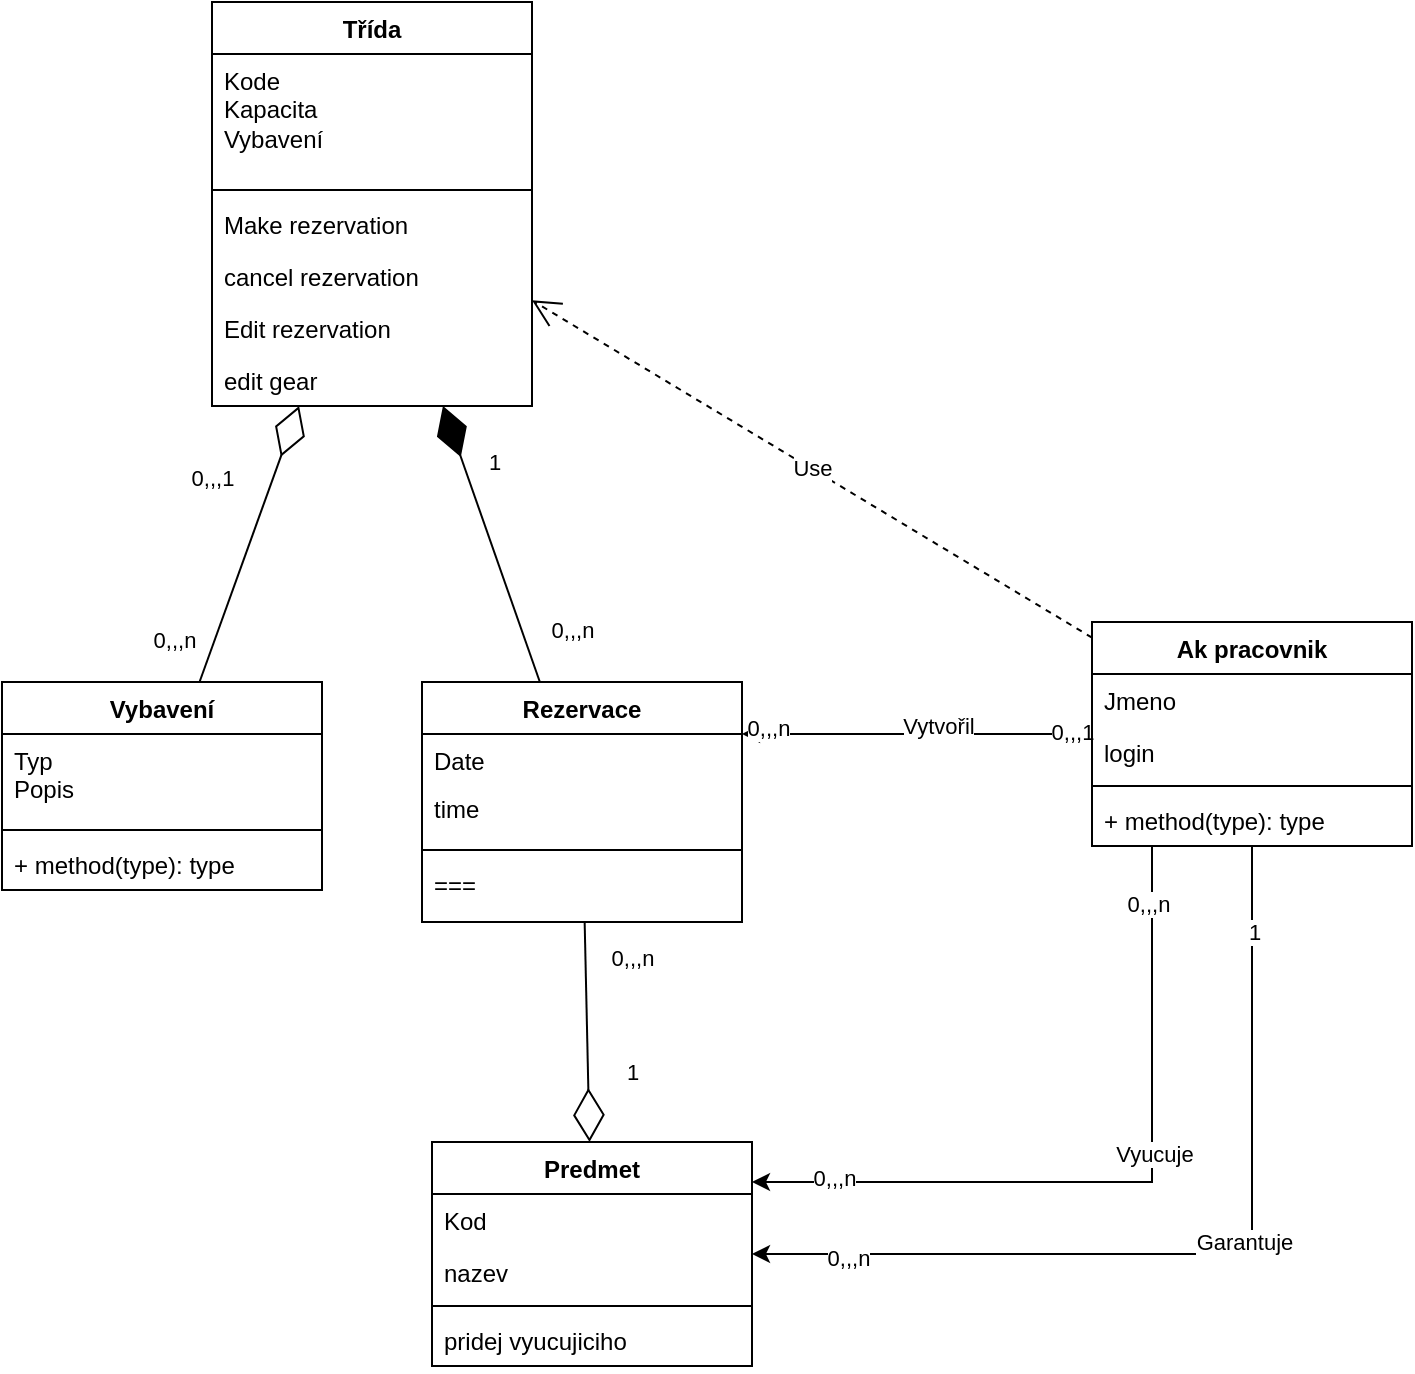 <mxfile version="22.0.3" type="device" pages="2">
  <diagram name="Page-1" id="K_A0CHxyj-tbyTfQdWlD">
    <mxGraphModel dx="1436" dy="844" grid="1" gridSize="10" guides="1" tooltips="1" connect="1" arrows="1" fold="1" page="1" pageScale="1" pageWidth="850" pageHeight="1100" math="0" shadow="0">
      <root>
        <mxCell id="0" />
        <mxCell id="1" parent="0" />
        <mxCell id="DIuKUPTiDO7pCTxg1rqB-5" value="Rezervace" style="swimlane;fontStyle=1;align=center;verticalAlign=top;childLayout=stackLayout;horizontal=1;startSize=26;horizontalStack=0;resizeParent=1;resizeParentMax=0;resizeLast=0;collapsible=1;marginBottom=0;whiteSpace=wrap;html=1;" vertex="1" parent="1">
          <mxGeometry x="295" y="420" width="160" height="120" as="geometry" />
        </mxCell>
        <mxCell id="DIuKUPTiDO7pCTxg1rqB-6" value="Date" style="text;strokeColor=none;fillColor=none;align=left;verticalAlign=top;spacingLeft=4;spacingRight=4;overflow=hidden;rotatable=0;points=[[0,0.5],[1,0.5]];portConstraint=eastwest;whiteSpace=wrap;html=1;" vertex="1" parent="DIuKUPTiDO7pCTxg1rqB-5">
          <mxGeometry y="26" width="160" height="24" as="geometry" />
        </mxCell>
        <mxCell id="DIuKUPTiDO7pCTxg1rqB-25" value="time" style="text;strokeColor=none;fillColor=none;align=left;verticalAlign=top;spacingLeft=4;spacingRight=4;overflow=hidden;rotatable=0;points=[[0,0.5],[1,0.5]];portConstraint=eastwest;whiteSpace=wrap;html=1;" vertex="1" parent="DIuKUPTiDO7pCTxg1rqB-5">
          <mxGeometry y="50" width="160" height="30" as="geometry" />
        </mxCell>
        <mxCell id="DIuKUPTiDO7pCTxg1rqB-7" value="" style="line;strokeWidth=1;fillColor=none;align=left;verticalAlign=middle;spacingTop=-1;spacingLeft=3;spacingRight=3;rotatable=0;labelPosition=right;points=[];portConstraint=eastwest;strokeColor=inherit;" vertex="1" parent="DIuKUPTiDO7pCTxg1rqB-5">
          <mxGeometry y="80" width="160" height="8" as="geometry" />
        </mxCell>
        <mxCell id="DIuKUPTiDO7pCTxg1rqB-8" value="===" style="text;strokeColor=none;fillColor=none;align=left;verticalAlign=top;spacingLeft=4;spacingRight=4;overflow=hidden;rotatable=0;points=[[0,0.5],[1,0.5]];portConstraint=eastwest;whiteSpace=wrap;html=1;" vertex="1" parent="DIuKUPTiDO7pCTxg1rqB-5">
          <mxGeometry y="88" width="160" height="32" as="geometry" />
        </mxCell>
        <mxCell id="DIuKUPTiDO7pCTxg1rqB-10" value="" style="endArrow=diamondThin;endFill=1;endSize=24;html=1;rounded=0;" edge="1" parent="1" source="DIuKUPTiDO7pCTxg1rqB-5" target="DIuKUPTiDO7pCTxg1rqB-19">
          <mxGeometry width="160" relative="1" as="geometry">
            <mxPoint x="370" y="320" as="sourcePoint" />
            <mxPoint x="425" y="352.977" as="targetPoint" />
          </mxGeometry>
        </mxCell>
        <mxCell id="DIuKUPTiDO7pCTxg1rqB-40" value="0,,,n" style="edgeLabel;html=1;align=center;verticalAlign=middle;resizable=0;points=[];" vertex="1" connectable="0" parent="DIuKUPTiDO7pCTxg1rqB-10">
          <mxGeometry x="-0.633" y="-2" relative="1" as="geometry">
            <mxPoint x="23" as="offset" />
          </mxGeometry>
        </mxCell>
        <mxCell id="DIuKUPTiDO7pCTxg1rqB-41" value="1" style="edgeLabel;html=1;align=center;verticalAlign=middle;resizable=0;points=[];" vertex="1" connectable="0" parent="DIuKUPTiDO7pCTxg1rqB-10">
          <mxGeometry x="0.596" relative="1" as="geometry">
            <mxPoint x="15" as="offset" />
          </mxGeometry>
        </mxCell>
        <mxCell id="DIuKUPTiDO7pCTxg1rqB-11" value="Vybavení" style="swimlane;fontStyle=1;align=center;verticalAlign=top;childLayout=stackLayout;horizontal=1;startSize=26;horizontalStack=0;resizeParent=1;resizeParentMax=0;resizeLast=0;collapsible=1;marginBottom=0;whiteSpace=wrap;html=1;" vertex="1" parent="1">
          <mxGeometry x="85" y="420" width="160" height="104" as="geometry" />
        </mxCell>
        <mxCell id="DIuKUPTiDO7pCTxg1rqB-12" value="Typ&lt;br&gt;Popis" style="text;strokeColor=none;fillColor=none;align=left;verticalAlign=top;spacingLeft=4;spacingRight=4;overflow=hidden;rotatable=0;points=[[0,0.5],[1,0.5]];portConstraint=eastwest;whiteSpace=wrap;html=1;" vertex="1" parent="DIuKUPTiDO7pCTxg1rqB-11">
          <mxGeometry y="26" width="160" height="44" as="geometry" />
        </mxCell>
        <mxCell id="DIuKUPTiDO7pCTxg1rqB-13" value="" style="line;strokeWidth=1;fillColor=none;align=left;verticalAlign=middle;spacingTop=-1;spacingLeft=3;spacingRight=3;rotatable=0;labelPosition=right;points=[];portConstraint=eastwest;strokeColor=inherit;" vertex="1" parent="DIuKUPTiDO7pCTxg1rqB-11">
          <mxGeometry y="70" width="160" height="8" as="geometry" />
        </mxCell>
        <mxCell id="DIuKUPTiDO7pCTxg1rqB-14" value="+ method(type): type" style="text;strokeColor=none;fillColor=none;align=left;verticalAlign=top;spacingLeft=4;spacingRight=4;overflow=hidden;rotatable=0;points=[[0,0.5],[1,0.5]];portConstraint=eastwest;whiteSpace=wrap;html=1;" vertex="1" parent="DIuKUPTiDO7pCTxg1rqB-11">
          <mxGeometry y="78" width="160" height="26" as="geometry" />
        </mxCell>
        <mxCell id="DIuKUPTiDO7pCTxg1rqB-19" value="Třída" style="swimlane;fontStyle=1;align=center;verticalAlign=top;childLayout=stackLayout;horizontal=1;startSize=26;horizontalStack=0;resizeParent=1;resizeParentMax=0;resizeLast=0;collapsible=1;marginBottom=0;whiteSpace=wrap;html=1;" vertex="1" parent="1">
          <mxGeometry x="190" y="80" width="160" height="202" as="geometry" />
        </mxCell>
        <mxCell id="DIuKUPTiDO7pCTxg1rqB-20" value="Kode&lt;br&gt;Kapacita&lt;br&gt;Vybavení" style="text;strokeColor=none;fillColor=none;align=left;verticalAlign=top;spacingLeft=4;spacingRight=4;overflow=hidden;rotatable=0;points=[[0,0.5],[1,0.5]];portConstraint=eastwest;whiteSpace=wrap;html=1;" vertex="1" parent="DIuKUPTiDO7pCTxg1rqB-19">
          <mxGeometry y="26" width="160" height="64" as="geometry" />
        </mxCell>
        <mxCell id="DIuKUPTiDO7pCTxg1rqB-21" value="" style="line;strokeWidth=1;fillColor=none;align=left;verticalAlign=middle;spacingTop=-1;spacingLeft=3;spacingRight=3;rotatable=0;labelPosition=right;points=[];portConstraint=eastwest;strokeColor=inherit;" vertex="1" parent="DIuKUPTiDO7pCTxg1rqB-19">
          <mxGeometry y="90" width="160" height="8" as="geometry" />
        </mxCell>
        <mxCell id="DIuKUPTiDO7pCTxg1rqB-22" value="Make rezervation" style="text;strokeColor=none;fillColor=none;align=left;verticalAlign=top;spacingLeft=4;spacingRight=4;overflow=hidden;rotatable=0;points=[[0,0.5],[1,0.5]];portConstraint=eastwest;whiteSpace=wrap;html=1;" vertex="1" parent="DIuKUPTiDO7pCTxg1rqB-19">
          <mxGeometry y="98" width="160" height="26" as="geometry" />
        </mxCell>
        <mxCell id="DIuKUPTiDO7pCTxg1rqB-30" value="cancel rezervation" style="text;strokeColor=none;fillColor=none;align=left;verticalAlign=top;spacingLeft=4;spacingRight=4;overflow=hidden;rotatable=0;points=[[0,0.5],[1,0.5]];portConstraint=eastwest;whiteSpace=wrap;html=1;" vertex="1" parent="DIuKUPTiDO7pCTxg1rqB-19">
          <mxGeometry y="124" width="160" height="26" as="geometry" />
        </mxCell>
        <mxCell id="DIuKUPTiDO7pCTxg1rqB-31" value="Edit rezervation" style="text;strokeColor=none;fillColor=none;align=left;verticalAlign=top;spacingLeft=4;spacingRight=4;overflow=hidden;rotatable=0;points=[[0,0.5],[1,0.5]];portConstraint=eastwest;whiteSpace=wrap;html=1;" vertex="1" parent="DIuKUPTiDO7pCTxg1rqB-19">
          <mxGeometry y="150" width="160" height="26" as="geometry" />
        </mxCell>
        <mxCell id="DIuKUPTiDO7pCTxg1rqB-29" value="edit gear" style="text;strokeColor=none;fillColor=none;align=left;verticalAlign=top;spacingLeft=4;spacingRight=4;overflow=hidden;rotatable=0;points=[[0,0.5],[1,0.5]];portConstraint=eastwest;whiteSpace=wrap;html=1;" vertex="1" parent="DIuKUPTiDO7pCTxg1rqB-19">
          <mxGeometry y="176" width="160" height="26" as="geometry" />
        </mxCell>
        <mxCell id="DIuKUPTiDO7pCTxg1rqB-23" value="" style="endArrow=diamondThin;endFill=0;endSize=24;html=1;rounded=0;" edge="1" parent="1" source="DIuKUPTiDO7pCTxg1rqB-11" target="DIuKUPTiDO7pCTxg1rqB-19">
          <mxGeometry width="160" relative="1" as="geometry">
            <mxPoint x="220" y="380" as="sourcePoint" />
            <mxPoint x="380" y="380" as="targetPoint" />
          </mxGeometry>
        </mxCell>
        <mxCell id="DIuKUPTiDO7pCTxg1rqB-42" value="0,,,n" style="edgeLabel;html=1;align=center;verticalAlign=middle;resizable=0;points=[];" vertex="1" connectable="0" parent="DIuKUPTiDO7pCTxg1rqB-23">
          <mxGeometry x="-0.723" y="-1" relative="1" as="geometry">
            <mxPoint x="-21" y="-2" as="offset" />
          </mxGeometry>
        </mxCell>
        <mxCell id="DIuKUPTiDO7pCTxg1rqB-43" value="0,,,1" style="edgeLabel;html=1;align=center;verticalAlign=middle;resizable=0;points=[];" vertex="1" connectable="0" parent="DIuKUPTiDO7pCTxg1rqB-23">
          <mxGeometry x="0.493" y="-1" relative="1" as="geometry">
            <mxPoint x="-32" as="offset" />
          </mxGeometry>
        </mxCell>
        <mxCell id="DIuKUPTiDO7pCTxg1rqB-49" style="edgeStyle=orthogonalEdgeStyle;rounded=0;orthogonalLoop=1;jettySize=auto;html=1;endArrow=none;endFill=0;startArrow=classic;startFill=1;" edge="1" parent="1" source="DIuKUPTiDO7pCTxg1rqB-32" target="DIuKUPTiDO7pCTxg1rqB-44">
          <mxGeometry relative="1" as="geometry">
            <Array as="points">
              <mxPoint x="660" y="670" />
            </Array>
          </mxGeometry>
        </mxCell>
        <mxCell id="DIuKUPTiDO7pCTxg1rqB-51" value="Vyucuje" style="edgeLabel;html=1;align=center;verticalAlign=middle;resizable=0;points=[];" vertex="1" connectable="0" parent="DIuKUPTiDO7pCTxg1rqB-49">
          <mxGeometry x="0.164" y="-1" relative="1" as="geometry">
            <mxPoint as="offset" />
          </mxGeometry>
        </mxCell>
        <mxCell id="DIuKUPTiDO7pCTxg1rqB-58" value="0,,,n" style="edgeLabel;html=1;align=center;verticalAlign=middle;resizable=0;points=[];" vertex="1" connectable="0" parent="DIuKUPTiDO7pCTxg1rqB-49">
          <mxGeometry x="0.842" y="2" relative="1" as="geometry">
            <mxPoint as="offset" />
          </mxGeometry>
        </mxCell>
        <mxCell id="DIuKUPTiDO7pCTxg1rqB-61" value="0,,,n" style="edgeLabel;html=1;align=center;verticalAlign=middle;resizable=0;points=[];" vertex="1" connectable="0" parent="DIuKUPTiDO7pCTxg1rqB-49">
          <mxGeometry x="-0.779" y="2" relative="1" as="geometry">
            <mxPoint as="offset" />
          </mxGeometry>
        </mxCell>
        <mxCell id="DIuKUPTiDO7pCTxg1rqB-32" value="Predmet" style="swimlane;fontStyle=1;align=center;verticalAlign=top;childLayout=stackLayout;horizontal=1;startSize=26;horizontalStack=0;resizeParent=1;resizeParentMax=0;resizeLast=0;collapsible=1;marginBottom=0;whiteSpace=wrap;html=1;" vertex="1" parent="1">
          <mxGeometry x="300" y="650" width="160" height="112" as="geometry" />
        </mxCell>
        <mxCell id="DIuKUPTiDO7pCTxg1rqB-33" value="Kod" style="text;strokeColor=none;fillColor=none;align=left;verticalAlign=top;spacingLeft=4;spacingRight=4;overflow=hidden;rotatable=0;points=[[0,0.5],[1,0.5]];portConstraint=eastwest;whiteSpace=wrap;html=1;" vertex="1" parent="DIuKUPTiDO7pCTxg1rqB-32">
          <mxGeometry y="26" width="160" height="26" as="geometry" />
        </mxCell>
        <mxCell id="DIuKUPTiDO7pCTxg1rqB-37" value="nazev" style="text;strokeColor=none;fillColor=none;align=left;verticalAlign=top;spacingLeft=4;spacingRight=4;overflow=hidden;rotatable=0;points=[[0,0.5],[1,0.5]];portConstraint=eastwest;whiteSpace=wrap;html=1;" vertex="1" parent="DIuKUPTiDO7pCTxg1rqB-32">
          <mxGeometry y="52" width="160" height="26" as="geometry" />
        </mxCell>
        <mxCell id="DIuKUPTiDO7pCTxg1rqB-34" value="" style="line;strokeWidth=1;fillColor=none;align=left;verticalAlign=middle;spacingTop=-1;spacingLeft=3;spacingRight=3;rotatable=0;labelPosition=right;points=[];portConstraint=eastwest;strokeColor=inherit;" vertex="1" parent="DIuKUPTiDO7pCTxg1rqB-32">
          <mxGeometry y="78" width="160" height="8" as="geometry" />
        </mxCell>
        <mxCell id="DIuKUPTiDO7pCTxg1rqB-35" value="pridej vyucujiciho" style="text;strokeColor=none;fillColor=none;align=left;verticalAlign=top;spacingLeft=4;spacingRight=4;overflow=hidden;rotatable=0;points=[[0,0.5],[1,0.5]];portConstraint=eastwest;whiteSpace=wrap;html=1;" vertex="1" parent="DIuKUPTiDO7pCTxg1rqB-32">
          <mxGeometry y="86" width="160" height="26" as="geometry" />
        </mxCell>
        <mxCell id="DIuKUPTiDO7pCTxg1rqB-36" value="" style="endArrow=diamondThin;endFill=0;endSize=24;html=1;rounded=0;" edge="1" parent="1" source="DIuKUPTiDO7pCTxg1rqB-5" target="DIuKUPTiDO7pCTxg1rqB-32">
          <mxGeometry width="160" relative="1" as="geometry">
            <mxPoint x="570" y="540" as="sourcePoint" />
            <mxPoint x="730" y="540" as="targetPoint" />
          </mxGeometry>
        </mxCell>
        <mxCell id="DIuKUPTiDO7pCTxg1rqB-38" value="0,,,n" style="edgeLabel;html=1;align=center;verticalAlign=middle;resizable=0;points=[];" vertex="1" connectable="0" parent="DIuKUPTiDO7pCTxg1rqB-36">
          <mxGeometry x="-0.674" y="-3" relative="1" as="geometry">
            <mxPoint x="26" as="offset" />
          </mxGeometry>
        </mxCell>
        <mxCell id="DIuKUPTiDO7pCTxg1rqB-39" value="1" style="edgeLabel;html=1;align=center;verticalAlign=middle;resizable=0;points=[];" vertex="1" connectable="0" parent="DIuKUPTiDO7pCTxg1rqB-36">
          <mxGeometry x="0.364" y="1" relative="1" as="geometry">
            <mxPoint x="21" as="offset" />
          </mxGeometry>
        </mxCell>
        <mxCell id="DIuKUPTiDO7pCTxg1rqB-53" style="edgeStyle=orthogonalEdgeStyle;rounded=0;orthogonalLoop=1;jettySize=auto;html=1;" edge="1" parent="1" source="DIuKUPTiDO7pCTxg1rqB-44" target="DIuKUPTiDO7pCTxg1rqB-5">
          <mxGeometry relative="1" as="geometry">
            <Array as="points">
              <mxPoint x="670" y="480" />
            </Array>
          </mxGeometry>
        </mxCell>
        <mxCell id="DIuKUPTiDO7pCTxg1rqB-54" value="Vytvořil" style="edgeLabel;html=1;align=center;verticalAlign=middle;resizable=0;points=[];" vertex="1" connectable="0" parent="DIuKUPTiDO7pCTxg1rqB-53">
          <mxGeometry x="-0.122" y="-4" relative="1" as="geometry">
            <mxPoint as="offset" />
          </mxGeometry>
        </mxCell>
        <mxCell id="DIuKUPTiDO7pCTxg1rqB-56" value="0,,,1" style="edgeLabel;html=1;align=center;verticalAlign=middle;resizable=0;points=[];" vertex="1" connectable="0" parent="DIuKUPTiDO7pCTxg1rqB-53">
          <mxGeometry x="-0.88" y="-1" relative="1" as="geometry">
            <mxPoint as="offset" />
          </mxGeometry>
        </mxCell>
        <mxCell id="DIuKUPTiDO7pCTxg1rqB-57" value="0,,,n" style="edgeLabel;html=1;align=center;verticalAlign=middle;resizable=0;points=[];" vertex="1" connectable="0" parent="DIuKUPTiDO7pCTxg1rqB-53">
          <mxGeometry x="0.855" y="-3" relative="1" as="geometry">
            <mxPoint as="offset" />
          </mxGeometry>
        </mxCell>
        <mxCell id="DIuKUPTiDO7pCTxg1rqB-44" value="Ak pracovnik" style="swimlane;fontStyle=1;align=center;verticalAlign=top;childLayout=stackLayout;horizontal=1;startSize=26;horizontalStack=0;resizeParent=1;resizeParentMax=0;resizeLast=0;collapsible=1;marginBottom=0;whiteSpace=wrap;html=1;" vertex="1" parent="1">
          <mxGeometry x="630" y="390" width="160" height="112" as="geometry" />
        </mxCell>
        <mxCell id="DIuKUPTiDO7pCTxg1rqB-45" value="Jmeno" style="text;strokeColor=none;fillColor=none;align=left;verticalAlign=top;spacingLeft=4;spacingRight=4;overflow=hidden;rotatable=0;points=[[0,0.5],[1,0.5]];portConstraint=eastwest;whiteSpace=wrap;html=1;" vertex="1" parent="DIuKUPTiDO7pCTxg1rqB-44">
          <mxGeometry y="26" width="160" height="26" as="geometry" />
        </mxCell>
        <mxCell id="DIuKUPTiDO7pCTxg1rqB-48" value="login" style="text;strokeColor=none;fillColor=none;align=left;verticalAlign=top;spacingLeft=4;spacingRight=4;overflow=hidden;rotatable=0;points=[[0,0.5],[1,0.5]];portConstraint=eastwest;whiteSpace=wrap;html=1;" vertex="1" parent="DIuKUPTiDO7pCTxg1rqB-44">
          <mxGeometry y="52" width="160" height="26" as="geometry" />
        </mxCell>
        <mxCell id="DIuKUPTiDO7pCTxg1rqB-46" value="" style="line;strokeWidth=1;fillColor=none;align=left;verticalAlign=middle;spacingTop=-1;spacingLeft=3;spacingRight=3;rotatable=0;labelPosition=right;points=[];portConstraint=eastwest;strokeColor=inherit;" vertex="1" parent="DIuKUPTiDO7pCTxg1rqB-44">
          <mxGeometry y="78" width="160" height="8" as="geometry" />
        </mxCell>
        <mxCell id="DIuKUPTiDO7pCTxg1rqB-47" value="+ method(type): type" style="text;strokeColor=none;fillColor=none;align=left;verticalAlign=top;spacingLeft=4;spacingRight=4;overflow=hidden;rotatable=0;points=[[0,0.5],[1,0.5]];portConstraint=eastwest;whiteSpace=wrap;html=1;" vertex="1" parent="DIuKUPTiDO7pCTxg1rqB-44">
          <mxGeometry y="86" width="160" height="26" as="geometry" />
        </mxCell>
        <mxCell id="DIuKUPTiDO7pCTxg1rqB-50" style="edgeStyle=orthogonalEdgeStyle;rounded=0;orthogonalLoop=1;jettySize=auto;html=1;endArrow=none;endFill=0;startArrow=classic;startFill=1;" edge="1" parent="1" source="DIuKUPTiDO7pCTxg1rqB-32" target="DIuKUPTiDO7pCTxg1rqB-44">
          <mxGeometry relative="1" as="geometry" />
        </mxCell>
        <mxCell id="DIuKUPTiDO7pCTxg1rqB-52" value="Garantuje" style="edgeLabel;html=1;align=center;verticalAlign=middle;resizable=0;points=[];" vertex="1" connectable="0" parent="DIuKUPTiDO7pCTxg1rqB-50">
          <mxGeometry x="0.127" y="4" relative="1" as="geometry">
            <mxPoint as="offset" />
          </mxGeometry>
        </mxCell>
        <mxCell id="DIuKUPTiDO7pCTxg1rqB-59" value="1" style="edgeLabel;html=1;align=center;verticalAlign=middle;resizable=0;points=[];" vertex="1" connectable="0" parent="DIuKUPTiDO7pCTxg1rqB-50">
          <mxGeometry x="0.81" y="-1" relative="1" as="geometry">
            <mxPoint as="offset" />
          </mxGeometry>
        </mxCell>
        <mxCell id="DIuKUPTiDO7pCTxg1rqB-60" value="0,,,n" style="edgeLabel;html=1;align=center;verticalAlign=middle;resizable=0;points=[];" vertex="1" connectable="0" parent="DIuKUPTiDO7pCTxg1rqB-50">
          <mxGeometry x="-0.789" y="-2" relative="1" as="geometry">
            <mxPoint as="offset" />
          </mxGeometry>
        </mxCell>
        <mxCell id="DIuKUPTiDO7pCTxg1rqB-62" value="Use" style="endArrow=open;endSize=12;dashed=1;html=1;rounded=0;" edge="1" parent="1" source="DIuKUPTiDO7pCTxg1rqB-44" target="DIuKUPTiDO7pCTxg1rqB-19">
          <mxGeometry width="160" relative="1" as="geometry">
            <mxPoint x="450" y="800" as="sourcePoint" />
            <mxPoint x="610" y="800" as="targetPoint" />
          </mxGeometry>
        </mxCell>
      </root>
    </mxGraphModel>
  </diagram>
  <diagram id="SdekrTywyFKQasDVGguf" name="Page-2">
    <mxGraphModel dx="1221" dy="717" grid="1" gridSize="10" guides="1" tooltips="1" connect="1" arrows="1" fold="1" page="1" pageScale="1" pageWidth="850" pageHeight="1100" math="0" shadow="0">
      <root>
        <mxCell id="0" />
        <mxCell id="1" parent="0" />
        <mxCell id="0g2oyvHHVBYQn8uMMlgE-1" value="Tea" style="swimlane;fontStyle=1;align=center;verticalAlign=top;childLayout=stackLayout;horizontal=1;startSize=26;horizontalStack=0;resizeParent=1;resizeParentMax=0;resizeLast=0;collapsible=1;marginBottom=0;whiteSpace=wrap;html=1;" vertex="1" parent="1">
          <mxGeometry x="190" y="240" width="160" height="86" as="geometry" />
        </mxCell>
        <mxCell id="0g2oyvHHVBYQn8uMMlgE-2" value="Typ" style="text;strokeColor=none;fillColor=none;align=left;verticalAlign=top;spacingLeft=4;spacingRight=4;overflow=hidden;rotatable=0;points=[[0,0.5],[1,0.5]];portConstraint=eastwest;whiteSpace=wrap;html=1;" vertex="1" parent="0g2oyvHHVBYQn8uMMlgE-1">
          <mxGeometry y="26" width="160" height="26" as="geometry" />
        </mxCell>
        <mxCell id="0g2oyvHHVBYQn8uMMlgE-3" value="" style="line;strokeWidth=1;fillColor=none;align=left;verticalAlign=middle;spacingTop=-1;spacingLeft=3;spacingRight=3;rotatable=0;labelPosition=right;points=[];portConstraint=eastwest;strokeColor=inherit;" vertex="1" parent="0g2oyvHHVBYQn8uMMlgE-1">
          <mxGeometry y="52" width="160" height="8" as="geometry" />
        </mxCell>
        <mxCell id="0g2oyvHHVBYQn8uMMlgE-4" value="+ method(type): type" style="text;strokeColor=none;fillColor=none;align=left;verticalAlign=top;spacingLeft=4;spacingRight=4;overflow=hidden;rotatable=0;points=[[0,0.5],[1,0.5]];portConstraint=eastwest;whiteSpace=wrap;html=1;" vertex="1" parent="0g2oyvHHVBYQn8uMMlgE-1">
          <mxGeometry y="60" width="160" height="26" as="geometry" />
        </mxCell>
        <mxCell id="0g2oyvHHVBYQn8uMMlgE-5" value="Origin" style="swimlane;fontStyle=1;align=center;verticalAlign=top;childLayout=stackLayout;horizontal=1;startSize=26;horizontalStack=0;resizeParent=1;resizeParentMax=0;resizeLast=0;collapsible=1;marginBottom=0;whiteSpace=wrap;html=1;" vertex="1" parent="1">
          <mxGeometry x="200" y="30" width="160" height="112" as="geometry" />
        </mxCell>
        <mxCell id="0g2oyvHHVBYQn8uMMlgE-6" value="State" style="text;strokeColor=none;fillColor=none;align=left;verticalAlign=top;spacingLeft=4;spacingRight=4;overflow=hidden;rotatable=0;points=[[0,0.5],[1,0.5]];portConstraint=eastwest;whiteSpace=wrap;html=1;" vertex="1" parent="0g2oyvHHVBYQn8uMMlgE-5">
          <mxGeometry y="26" width="160" height="26" as="geometry" />
        </mxCell>
        <mxCell id="0g2oyvHHVBYQn8uMMlgE-9" value="Area" style="text;strokeColor=none;fillColor=none;align=left;verticalAlign=top;spacingLeft=4;spacingRight=4;overflow=hidden;rotatable=0;points=[[0,0.5],[1,0.5]];portConstraint=eastwest;whiteSpace=wrap;html=1;" vertex="1" parent="0g2oyvHHVBYQn8uMMlgE-5">
          <mxGeometry y="52" width="160" height="26" as="geometry" />
        </mxCell>
        <mxCell id="0g2oyvHHVBYQn8uMMlgE-7" value="" style="line;strokeWidth=1;fillColor=none;align=left;verticalAlign=middle;spacingTop=-1;spacingLeft=3;spacingRight=3;rotatable=0;labelPosition=right;points=[];portConstraint=eastwest;strokeColor=inherit;" vertex="1" parent="0g2oyvHHVBYQn8uMMlgE-5">
          <mxGeometry y="78" width="160" height="8" as="geometry" />
        </mxCell>
        <mxCell id="0g2oyvHHVBYQn8uMMlgE-8" value="+ method(type): type" style="text;strokeColor=none;fillColor=none;align=left;verticalAlign=top;spacingLeft=4;spacingRight=4;overflow=hidden;rotatable=0;points=[[0,0.5],[1,0.5]];portConstraint=eastwest;whiteSpace=wrap;html=1;" vertex="1" parent="0g2oyvHHVBYQn8uMMlgE-5">
          <mxGeometry y="86" width="160" height="26" as="geometry" />
        </mxCell>
        <mxCell id="0g2oyvHHVBYQn8uMMlgE-10" value="Tea shipment" style="swimlane;fontStyle=1;align=center;verticalAlign=top;childLayout=stackLayout;horizontal=1;startSize=26;horizontalStack=0;resizeParent=1;resizeParentMax=0;resizeLast=0;collapsible=1;marginBottom=0;whiteSpace=wrap;html=1;" vertex="1" parent="1">
          <mxGeometry x="630" y="150" width="160" height="164" as="geometry" />
        </mxCell>
        <mxCell id="0g2oyvHHVBYQn8uMMlgE-11" value="ammount" style="text;strokeColor=none;fillColor=none;align=left;verticalAlign=top;spacingLeft=4;spacingRight=4;overflow=hidden;rotatable=0;points=[[0,0.5],[1,0.5]];portConstraint=eastwest;whiteSpace=wrap;html=1;" vertex="1" parent="0g2oyvHHVBYQn8uMMlgE-10">
          <mxGeometry y="26" width="160" height="26" as="geometry" />
        </mxCell>
        <mxCell id="0g2oyvHHVBYQn8uMMlgE-14" value="shipment date" style="text;strokeColor=none;fillColor=none;align=left;verticalAlign=top;spacingLeft=4;spacingRight=4;overflow=hidden;rotatable=0;points=[[0,0.5],[1,0.5]];portConstraint=eastwest;whiteSpace=wrap;html=1;" vertex="1" parent="0g2oyvHHVBYQn8uMMlgE-10">
          <mxGeometry y="52" width="160" height="26" as="geometry" />
        </mxCell>
        <mxCell id="0g2oyvHHVBYQn8uMMlgE-15" value="original price" style="text;strokeColor=none;fillColor=none;align=left;verticalAlign=top;spacingLeft=4;spacingRight=4;overflow=hidden;rotatable=0;points=[[0,0.5],[1,0.5]];portConstraint=eastwest;whiteSpace=wrap;html=1;" vertex="1" parent="0g2oyvHHVBYQn8uMMlgE-10">
          <mxGeometry y="78" width="160" height="26" as="geometry" />
        </mxCell>
        <mxCell id="0g2oyvHHVBYQn8uMMlgE-16" value="actual price" style="text;strokeColor=none;fillColor=none;align=left;verticalAlign=top;spacingLeft=4;spacingRight=4;overflow=hidden;rotatable=0;points=[[0,0.5],[1,0.5]];portConstraint=eastwest;whiteSpace=wrap;html=1;" vertex="1" parent="0g2oyvHHVBYQn8uMMlgE-10">
          <mxGeometry y="104" width="160" height="26" as="geometry" />
        </mxCell>
        <mxCell id="0g2oyvHHVBYQn8uMMlgE-12" value="" style="line;strokeWidth=1;fillColor=none;align=left;verticalAlign=middle;spacingTop=-1;spacingLeft=3;spacingRight=3;rotatable=0;labelPosition=right;points=[];portConstraint=eastwest;strokeColor=inherit;" vertex="1" parent="0g2oyvHHVBYQn8uMMlgE-10">
          <mxGeometry y="130" width="160" height="8" as="geometry" />
        </mxCell>
        <mxCell id="0g2oyvHHVBYQn8uMMlgE-13" value="+ method(type): type" style="text;strokeColor=none;fillColor=none;align=left;verticalAlign=top;spacingLeft=4;spacingRight=4;overflow=hidden;rotatable=0;points=[[0,0.5],[1,0.5]];portConstraint=eastwest;whiteSpace=wrap;html=1;" vertex="1" parent="0g2oyvHHVBYQn8uMMlgE-10">
          <mxGeometry y="138" width="160" height="26" as="geometry" />
        </mxCell>
        <mxCell id="0g2oyvHHVBYQn8uMMlgE-17" value="Distributor" style="swimlane;fontStyle=1;align=center;verticalAlign=top;childLayout=stackLayout;horizontal=1;startSize=26;horizontalStack=0;resizeParent=1;resizeParentMax=0;resizeLast=0;collapsible=1;marginBottom=0;whiteSpace=wrap;html=1;" vertex="1" parent="1">
          <mxGeometry x="90" y="633" width="160" height="86" as="geometry" />
        </mxCell>
        <mxCell id="0g2oyvHHVBYQn8uMMlgE-18" value="+ field: type" style="text;strokeColor=none;fillColor=none;align=left;verticalAlign=top;spacingLeft=4;spacingRight=4;overflow=hidden;rotatable=0;points=[[0,0.5],[1,0.5]];portConstraint=eastwest;whiteSpace=wrap;html=1;" vertex="1" parent="0g2oyvHHVBYQn8uMMlgE-17">
          <mxGeometry y="26" width="160" height="26" as="geometry" />
        </mxCell>
        <mxCell id="0g2oyvHHVBYQn8uMMlgE-19" value="" style="line;strokeWidth=1;fillColor=none;align=left;verticalAlign=middle;spacingTop=-1;spacingLeft=3;spacingRight=3;rotatable=0;labelPosition=right;points=[];portConstraint=eastwest;strokeColor=inherit;" vertex="1" parent="0g2oyvHHVBYQn8uMMlgE-17">
          <mxGeometry y="52" width="160" height="8" as="geometry" />
        </mxCell>
        <mxCell id="0g2oyvHHVBYQn8uMMlgE-20" value="send email" style="text;strokeColor=none;fillColor=none;align=left;verticalAlign=top;spacingLeft=4;spacingRight=4;overflow=hidden;rotatable=0;points=[[0,0.5],[1,0.5]];portConstraint=eastwest;whiteSpace=wrap;html=1;" vertex="1" parent="0g2oyvHHVBYQn8uMMlgE-17">
          <mxGeometry y="60" width="160" height="26" as="geometry" />
        </mxCell>
        <mxCell id="0g2oyvHHVBYQn8uMMlgE-21" value="Buyer" style="swimlane;fontStyle=1;align=center;verticalAlign=top;childLayout=stackLayout;horizontal=1;startSize=26;horizontalStack=0;resizeParent=1;resizeParentMax=0;resizeLast=0;collapsible=1;marginBottom=0;whiteSpace=wrap;html=1;" vertex="1" parent="1">
          <mxGeometry x="345" y="633" width="160" height="86" as="geometry" />
        </mxCell>
        <mxCell id="0g2oyvHHVBYQn8uMMlgE-22" value="Address" style="text;strokeColor=none;fillColor=none;align=left;verticalAlign=top;spacingLeft=4;spacingRight=4;overflow=hidden;rotatable=0;points=[[0,0.5],[1,0.5]];portConstraint=eastwest;whiteSpace=wrap;html=1;" vertex="1" parent="0g2oyvHHVBYQn8uMMlgE-21">
          <mxGeometry y="26" width="160" height="26" as="geometry" />
        </mxCell>
        <mxCell id="0g2oyvHHVBYQn8uMMlgE-23" value="" style="line;strokeWidth=1;fillColor=none;align=left;verticalAlign=middle;spacingTop=-1;spacingLeft=3;spacingRight=3;rotatable=0;labelPosition=right;points=[];portConstraint=eastwest;strokeColor=inherit;" vertex="1" parent="0g2oyvHHVBYQn8uMMlgE-21">
          <mxGeometry y="52" width="160" height="8" as="geometry" />
        </mxCell>
        <mxCell id="0g2oyvHHVBYQn8uMMlgE-24" value="send email" style="text;strokeColor=none;fillColor=none;align=left;verticalAlign=top;spacingLeft=4;spacingRight=4;overflow=hidden;rotatable=0;points=[[0,0.5],[1,0.5]];portConstraint=eastwest;whiteSpace=wrap;html=1;" vertex="1" parent="0g2oyvHHVBYQn8uMMlgE-21">
          <mxGeometry y="60" width="160" height="26" as="geometry" />
        </mxCell>
        <mxCell id="0g2oyvHHVBYQn8uMMlgE-25" value="Includes" style="swimlane;fontStyle=1;align=center;verticalAlign=top;childLayout=stackLayout;horizontal=1;startSize=26;horizontalStack=0;resizeParent=1;resizeParentMax=0;resizeLast=0;collapsible=1;marginBottom=0;whiteSpace=wrap;html=1;" vertex="1" parent="1">
          <mxGeometry x="660" y="620" width="160" height="112" as="geometry" />
        </mxCell>
        <mxCell id="0g2oyvHHVBYQn8uMMlgE-26" value="Ammount" style="text;strokeColor=none;fillColor=none;align=left;verticalAlign=top;spacingLeft=4;spacingRight=4;overflow=hidden;rotatable=0;points=[[0,0.5],[1,0.5]];portConstraint=eastwest;whiteSpace=wrap;html=1;" vertex="1" parent="0g2oyvHHVBYQn8uMMlgE-25">
          <mxGeometry y="26" width="160" height="26" as="geometry" />
        </mxCell>
        <mxCell id="0g2oyvHHVBYQn8uMMlgE-44" value="Price" style="text;strokeColor=none;fillColor=none;align=left;verticalAlign=top;spacingLeft=4;spacingRight=4;overflow=hidden;rotatable=0;points=[[0,0.5],[1,0.5]];portConstraint=eastwest;whiteSpace=wrap;html=1;" vertex="1" parent="0g2oyvHHVBYQn8uMMlgE-25">
          <mxGeometry y="52" width="160" height="26" as="geometry" />
        </mxCell>
        <mxCell id="0g2oyvHHVBYQn8uMMlgE-27" value="" style="line;strokeWidth=1;fillColor=none;align=left;verticalAlign=middle;spacingTop=-1;spacingLeft=3;spacingRight=3;rotatable=0;labelPosition=right;points=[];portConstraint=eastwest;strokeColor=inherit;" vertex="1" parent="0g2oyvHHVBYQn8uMMlgE-25">
          <mxGeometry y="78" width="160" height="8" as="geometry" />
        </mxCell>
        <mxCell id="0g2oyvHHVBYQn8uMMlgE-28" value="+ method(type): type" style="text;strokeColor=none;fillColor=none;align=left;verticalAlign=top;spacingLeft=4;spacingRight=4;overflow=hidden;rotatable=0;points=[[0,0.5],[1,0.5]];portConstraint=eastwest;whiteSpace=wrap;html=1;" vertex="1" parent="0g2oyvHHVBYQn8uMMlgE-25">
          <mxGeometry y="86" width="160" height="26" as="geometry" />
        </mxCell>
        <mxCell id="0g2oyvHHVBYQn8uMMlgE-37" value="Order" style="swimlane;fontStyle=1;align=center;verticalAlign=top;childLayout=stackLayout;horizontal=1;startSize=26;horizontalStack=0;resizeParent=1;resizeParentMax=0;resizeLast=0;collapsible=1;marginBottom=0;whiteSpace=wrap;html=1;" vertex="1" parent="1">
          <mxGeometry x="360" y="436" width="160" height="114" as="geometry" />
        </mxCell>
        <mxCell id="0g2oyvHHVBYQn8uMMlgE-38" value="Date" style="text;strokeColor=none;fillColor=none;align=left;verticalAlign=top;spacingLeft=4;spacingRight=4;overflow=hidden;rotatable=0;points=[[0,0.5],[1,0.5]];portConstraint=eastwest;whiteSpace=wrap;html=1;" vertex="1" parent="0g2oyvHHVBYQn8uMMlgE-37">
          <mxGeometry y="26" width="160" height="26" as="geometry" />
        </mxCell>
        <mxCell id="0g2oyvHHVBYQn8uMMlgE-41" value="Status" style="text;strokeColor=none;fillColor=none;align=left;verticalAlign=top;spacingLeft=4;spacingRight=4;overflow=hidden;rotatable=0;points=[[0,0.5],[1,0.5]];portConstraint=eastwest;whiteSpace=wrap;html=1;" vertex="1" parent="0g2oyvHHVBYQn8uMMlgE-37">
          <mxGeometry y="52" width="160" height="28" as="geometry" />
        </mxCell>
        <mxCell id="0g2oyvHHVBYQn8uMMlgE-39" value="" style="line;strokeWidth=1;fillColor=none;align=left;verticalAlign=middle;spacingTop=-1;spacingLeft=3;spacingRight=3;rotatable=0;labelPosition=right;points=[];portConstraint=eastwest;strokeColor=inherit;" vertex="1" parent="0g2oyvHHVBYQn8uMMlgE-37">
          <mxGeometry y="80" width="160" height="8" as="geometry" />
        </mxCell>
        <mxCell id="0g2oyvHHVBYQn8uMMlgE-40" value="+ method(type): type" style="text;strokeColor=none;fillColor=none;align=left;verticalAlign=top;spacingLeft=4;spacingRight=4;overflow=hidden;rotatable=0;points=[[0,0.5],[1,0.5]];portConstraint=eastwest;whiteSpace=wrap;html=1;" vertex="1" parent="0g2oyvHHVBYQn8uMMlgE-37">
          <mxGeometry y="88" width="160" height="26" as="geometry" />
        </mxCell>
        <mxCell id="0g2oyvHHVBYQn8uMMlgE-42" value="" style="endArrow=diamondThin;endFill=1;endSize=24;html=1;rounded=0;" edge="1" parent="1" source="0g2oyvHHVBYQn8uMMlgE-10" target="0g2oyvHHVBYQn8uMMlgE-1">
          <mxGeometry width="160" relative="1" as="geometry">
            <mxPoint x="430" y="200" as="sourcePoint" />
            <mxPoint x="590" y="200" as="targetPoint" />
          </mxGeometry>
        </mxCell>
        <mxCell id="0g2oyvHHVBYQn8uMMlgE-52" value="" style="endArrow=diamondThin;endFill=1;endSize=24;html=1;rounded=0;" edge="1" parent="1" source="0g2oyvHHVBYQn8uMMlgE-37" target="0g2oyvHHVBYQn8uMMlgE-21">
          <mxGeometry width="160" relative="1" as="geometry">
            <mxPoint x="320" y="690" as="sourcePoint" />
            <mxPoint x="480" y="690" as="targetPoint" />
          </mxGeometry>
        </mxCell>
        <mxCell id="0g2oyvHHVBYQn8uMMlgE-55" value="" style="text;strokeColor=none;fillColor=none;align=left;verticalAlign=middle;spacingTop=-1;spacingLeft=4;spacingRight=4;rotatable=0;labelPosition=right;points=[];portConstraint=eastwest;" vertex="1" parent="1">
          <mxGeometry x="220" y="448" width="20" height="14" as="geometry" />
        </mxCell>
        <mxCell id="0g2oyvHHVBYQn8uMMlgE-58" value="" style="text;strokeColor=none;fillColor=none;align=left;verticalAlign=middle;spacingTop=-1;spacingLeft=4;spacingRight=4;rotatable=0;labelPosition=right;points=[];portConstraint=eastwest;" vertex="1" parent="1">
          <mxGeometry x="710" y="448" width="20" height="14" as="geometry" />
        </mxCell>
        <mxCell id="0g2oyvHHVBYQn8uMMlgE-59" style="edgeStyle=orthogonalEdgeStyle;rounded=0;orthogonalLoop=1;jettySize=auto;html=1;" edge="1" parent="1" source="0g2oyvHHVBYQn8uMMlgE-25" target="0g2oyvHHVBYQn8uMMlgE-58">
          <mxGeometry relative="1" as="geometry">
            <mxPoint x="760" y="455" as="targetPoint" />
          </mxGeometry>
        </mxCell>
        <mxCell id="0g2oyvHHVBYQn8uMMlgE-60" style="edgeStyle=orthogonalEdgeStyle;rounded=0;orthogonalLoop=1;jettySize=auto;html=1;" edge="1" parent="1" source="0g2oyvHHVBYQn8uMMlgE-37" target="0g2oyvHHVBYQn8uMMlgE-58">
          <mxGeometry relative="1" as="geometry">
            <mxPoint x="590" y="550" as="targetPoint" />
          </mxGeometry>
        </mxCell>
        <mxCell id="0g2oyvHHVBYQn8uMMlgE-61" style="edgeStyle=orthogonalEdgeStyle;rounded=0;orthogonalLoop=1;jettySize=auto;html=1;endArrow=none;endFill=0;startArrow=none;startFill=0;" edge="1" parent="1" source="0g2oyvHHVBYQn8uMMlgE-10" target="0g2oyvHHVBYQn8uMMlgE-58">
          <mxGeometry relative="1" as="geometry">
            <Array as="points">
              <mxPoint x="810" y="301" />
              <mxPoint x="810" y="381" />
              <mxPoint x="720" y="381" />
            </Array>
          </mxGeometry>
        </mxCell>
      </root>
    </mxGraphModel>
  </diagram>
</mxfile>
